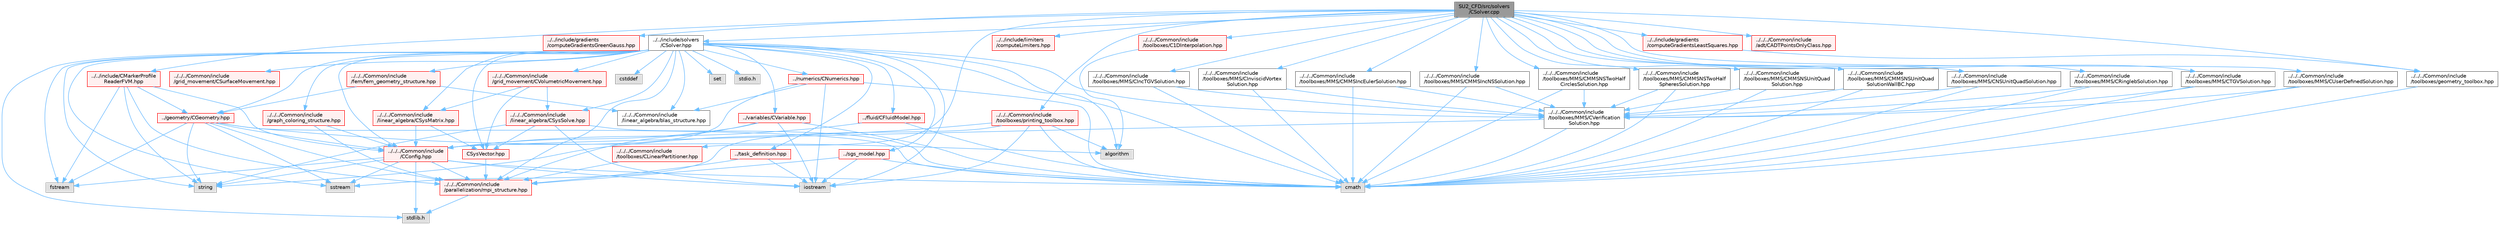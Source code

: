 digraph "SU2_CFD/src/solvers/CSolver.cpp"
{
 // LATEX_PDF_SIZE
  bgcolor="transparent";
  edge [fontname=Helvetica,fontsize=10,labelfontname=Helvetica,labelfontsize=10];
  node [fontname=Helvetica,fontsize=10,shape=box,height=0.2,width=0.4];
  Node1 [id="Node000001",label="SU2_CFD/src/solvers\l/CSolver.cpp",height=0.2,width=0.4,color="gray40", fillcolor="grey60", style="filled", fontcolor="black",tooltip="Main subroutines for CSolver class."];
  Node1 -> Node2 [id="edge1_Node000001_Node000002",color="steelblue1",style="solid",tooltip=" "];
  Node2 [id="Node000002",label="../../include/solvers\l/CSolver.hpp",height=0.2,width=0.4,color="grey40", fillcolor="white", style="filled",URL="$CSolver_8hpp.html",tooltip="Headers of the CSolver class which is inherited by all of the other solvers."];
  Node2 -> Node3 [id="edge2_Node000002_Node000003",color="steelblue1",style="solid",tooltip=" "];
  Node3 [id="Node000003",label="../../../Common/include\l/parallelization/mpi_structure.hpp",height=0.2,width=0.4,color="red", fillcolor="#FFF0F0", style="filled",URL="$mpi__structure_8hpp.html",tooltip="Headers of the mpi interface for generalized datatypes. The subroutines and functions are in the mpi_..."];
  Node3 -> Node4 [id="edge3_Node000003_Node000004",color="steelblue1",style="solid",tooltip=" "];
  Node4 [id="Node000004",label="stdlib.h",height=0.2,width=0.4,color="grey60", fillcolor="#E0E0E0", style="filled",tooltip=" "];
  Node2 -> Node16 [id="edge4_Node000002_Node000016",color="steelblue1",style="solid",tooltip=" "];
  Node16 [id="Node000016",label="cmath",height=0.2,width=0.4,color="grey60", fillcolor="#E0E0E0", style="filled",tooltip=" "];
  Node2 -> Node13 [id="edge5_Node000002_Node000013",color="steelblue1",style="solid",tooltip=" "];
  Node13 [id="Node000013",label="cstddef",height=0.2,width=0.4,color="grey60", fillcolor="#E0E0E0", style="filled",tooltip=" "];
  Node2 -> Node17 [id="edge6_Node000002_Node000017",color="steelblue1",style="solid",tooltip=" "];
  Node17 [id="Node000017",label="string",height=0.2,width=0.4,color="grey60", fillcolor="#E0E0E0", style="filled",tooltip=" "];
  Node2 -> Node18 [id="edge7_Node000002_Node000018",color="steelblue1",style="solid",tooltip=" "];
  Node18 [id="Node000018",label="fstream",height=0.2,width=0.4,color="grey60", fillcolor="#E0E0E0", style="filled",tooltip=" "];
  Node2 -> Node19 [id="edge8_Node000002_Node000019",color="steelblue1",style="solid",tooltip=" "];
  Node19 [id="Node000019",label="sstream",height=0.2,width=0.4,color="grey60", fillcolor="#E0E0E0", style="filled",tooltip=" "];
  Node2 -> Node20 [id="edge9_Node000002_Node000020",color="steelblue1",style="solid",tooltip=" "];
  Node20 [id="Node000020",label="algorithm",height=0.2,width=0.4,color="grey60", fillcolor="#E0E0E0", style="filled",tooltip=" "];
  Node2 -> Node6 [id="edge10_Node000002_Node000006",color="steelblue1",style="solid",tooltip=" "];
  Node6 [id="Node000006",label="iostream",height=0.2,width=0.4,color="grey60", fillcolor="#E0E0E0", style="filled",tooltip=" "];
  Node2 -> Node21 [id="edge11_Node000002_Node000021",color="steelblue1",style="solid",tooltip=" "];
  Node21 [id="Node000021",label="set",height=0.2,width=0.4,color="grey60", fillcolor="#E0E0E0", style="filled",tooltip=" "];
  Node2 -> Node4 [id="edge12_Node000002_Node000004",color="steelblue1",style="solid",tooltip=" "];
  Node2 -> Node22 [id="edge13_Node000002_Node000022",color="steelblue1",style="solid",tooltip=" "];
  Node22 [id="Node000022",label="stdio.h",height=0.2,width=0.4,color="grey60", fillcolor="#E0E0E0", style="filled",tooltip=" "];
  Node2 -> Node23 [id="edge14_Node000002_Node000023",color="steelblue1",style="solid",tooltip=" "];
  Node23 [id="Node000023",label="../fluid/CFluidModel.hpp",height=0.2,width=0.4,color="red", fillcolor="#FFF0F0", style="filled",URL="$CFluidModel_8hpp.html",tooltip="Defines the main fluid model class for thermophysical properties."];
  Node23 -> Node16 [id="edge15_Node000023_Node000016",color="steelblue1",style="solid",tooltip=" "];
  Node23 -> Node25 [id="edge16_Node000023_Node000025",color="steelblue1",style="solid",tooltip=" "];
  Node25 [id="Node000025",label="../../../Common/include\l/CConfig.hpp",height=0.2,width=0.4,color="red", fillcolor="#FFF0F0", style="filled",URL="$CConfig_8hpp.html",tooltip="All the information about the definition of the physical problem. The subroutines and functions are i..."];
  Node25 -> Node3 [id="edge17_Node000025_Node000003",color="steelblue1",style="solid",tooltip=" "];
  Node25 -> Node6 [id="edge18_Node000025_Node000006",color="steelblue1",style="solid",tooltip=" "];
  Node25 -> Node18 [id="edge19_Node000025_Node000018",color="steelblue1",style="solid",tooltip=" "];
  Node25 -> Node19 [id="edge20_Node000025_Node000019",color="steelblue1",style="solid",tooltip=" "];
  Node25 -> Node17 [id="edge21_Node000025_Node000017",color="steelblue1",style="solid",tooltip=" "];
  Node25 -> Node4 [id="edge22_Node000025_Node000004",color="steelblue1",style="solid",tooltip=" "];
  Node25 -> Node16 [id="edge23_Node000025_Node000016",color="steelblue1",style="solid",tooltip=" "];
  Node2 -> Node47 [id="edge24_Node000002_Node000047",color="steelblue1",style="solid",tooltip=" "];
  Node47 [id="Node000047",label="../task_definition.hpp",height=0.2,width=0.4,color="red", fillcolor="#FFF0F0", style="filled",URL="$task__definition_8hpp.html",tooltip="Header of the task definition class for the SU2 solvers."];
  Node47 -> Node3 [id="edge25_Node000047_Node000003",color="steelblue1",style="solid",tooltip=" "];
  Node47 -> Node6 [id="edge26_Node000047_Node000006",color="steelblue1",style="solid",tooltip=" "];
  Node2 -> Node49 [id="edge27_Node000002_Node000049",color="steelblue1",style="solid",tooltip=" "];
  Node49 [id="Node000049",label="../numerics/CNumerics.hpp",height=0.2,width=0.4,color="red", fillcolor="#FFF0F0", style="filled",URL="$CNumerics_8hpp.html",tooltip="Declaration of the base numerics class, the implementation is in the CNumerics.cpp file."];
  Node49 -> Node16 [id="edge28_Node000049_Node000016",color="steelblue1",style="solid",tooltip=" "];
  Node49 -> Node6 [id="edge29_Node000049_Node000006",color="steelblue1",style="solid",tooltip=" "];
  Node49 -> Node25 [id="edge30_Node000049_Node000025",color="steelblue1",style="solid",tooltip=" "];
  Node49 -> Node51 [id="edge31_Node000049_Node000051",color="steelblue1",style="solid",tooltip=" "];
  Node51 [id="Node000051",label="../../../Common/include\l/linear_algebra/blas_structure.hpp",height=0.2,width=0.4,color="grey40", fillcolor="white", style="filled",URL="$blas__structure_8hpp.html",tooltip="Include files and headers of the functions for matrix and vector operations, which are typically foun..."];
  Node2 -> Node52 [id="edge32_Node000002_Node000052",color="steelblue1",style="solid",tooltip=" "];
  Node52 [id="Node000052",label="../sgs_model.hpp",height=0.2,width=0.4,color="red", fillcolor="#FFF0F0", style="filled",URL="$sgs__model_8hpp.html",tooltip="Headers of the LES subgrid scale models of the SU2 solvers."];
  Node52 -> Node3 [id="edge33_Node000052_Node000003",color="steelblue1",style="solid",tooltip=" "];
  Node52 -> Node6 [id="edge34_Node000052_Node000006",color="steelblue1",style="solid",tooltip=" "];
  Node52 -> Node16 [id="edge35_Node000052_Node000016",color="steelblue1",style="solid",tooltip=" "];
  Node2 -> Node54 [id="edge36_Node000002_Node000054",color="steelblue1",style="solid",tooltip=" "];
  Node54 [id="Node000054",label="../../../Common/include\l/fem/fem_geometry_structure.hpp",height=0.2,width=0.4,color="red", fillcolor="#FFF0F0", style="filled",URL="$fem__geometry__structure_8hpp.html",tooltip="Headers of the main subroutines for creating the geometrical structure for the FEM solver...."];
  Node54 -> Node55 [id="edge37_Node000054_Node000055",color="steelblue1",style="solid",tooltip=" "];
  Node55 [id="Node000055",label="../geometry/CGeometry.hpp",height=0.2,width=0.4,color="red", fillcolor="#FFF0F0", style="filled",URL="$CGeometry_8hpp.html",tooltip="Headers of the main subroutines for creating the geometrical structure. The subroutines and functions..."];
  Node55 -> Node3 [id="edge38_Node000055_Node000003",color="steelblue1",style="solid",tooltip=" "];
  Node55 -> Node17 [id="edge39_Node000055_Node000017",color="steelblue1",style="solid",tooltip=" "];
  Node55 -> Node18 [id="edge40_Node000055_Node000018",color="steelblue1",style="solid",tooltip=" "];
  Node55 -> Node19 [id="edge41_Node000055_Node000019",color="steelblue1",style="solid",tooltip=" "];
  Node55 -> Node16 [id="edge42_Node000055_Node000016",color="steelblue1",style="solid",tooltip=" "];
  Node55 -> Node20 [id="edge43_Node000055_Node000020",color="steelblue1",style="solid",tooltip=" "];
  Node55 -> Node25 [id="edge44_Node000055_Node000025",color="steelblue1",style="solid",tooltip=" "];
  Node54 -> Node51 [id="edge45_Node000054_Node000051",color="steelblue1",style="solid",tooltip=" "];
  Node2 -> Node55 [id="edge46_Node000002_Node000055",color="steelblue1",style="solid",tooltip=" "];
  Node2 -> Node25 [id="edge47_Node000002_Node000025",color="steelblue1",style="solid",tooltip=" "];
  Node2 -> Node74 [id="edge48_Node000002_Node000074",color="steelblue1",style="solid",tooltip=" "];
  Node74 [id="Node000074",label="../../../Common/include\l/linear_algebra/CSysMatrix.hpp",height=0.2,width=0.4,color="red", fillcolor="#FFF0F0", style="filled",URL="$CSysMatrix_8hpp.html",tooltip="Declaration of the block-sparse matrix class. The implemtation is in CSysMatrix.cpp."];
  Node74 -> Node25 [id="edge49_Node000074_Node000025",color="steelblue1",style="solid",tooltip=" "];
  Node74 -> Node75 [id="edge50_Node000074_Node000075",color="steelblue1",style="solid",tooltip=" "];
  Node75 [id="Node000075",label="CSysVector.hpp",height=0.2,width=0.4,color="red", fillcolor="#FFF0F0", style="filled",URL="$CSysVector_8hpp.html",tooltip="Declararion and inlines of the vector class used in the solution of large, distributed,..."];
  Node75 -> Node3 [id="edge51_Node000075_Node000003",color="steelblue1",style="solid",tooltip=" "];
  Node2 -> Node75 [id="edge52_Node000002_Node000075",color="steelblue1",style="solid",tooltip=" "];
  Node2 -> Node78 [id="edge53_Node000002_Node000078",color="steelblue1",style="solid",tooltip=" "];
  Node78 [id="Node000078",label="../../../Common/include\l/linear_algebra/CSysSolve.hpp",height=0.2,width=0.4,color="red", fillcolor="#FFF0F0", style="filled",URL="$CSysSolve_8hpp.html",tooltip="Headers for the classes related to linear solvers (CG, FGMRES, etc) The subroutines and functions are..."];
  Node78 -> Node16 [id="edge54_Node000078_Node000016",color="steelblue1",style="solid",tooltip=" "];
  Node78 -> Node6 [id="edge55_Node000078_Node000006",color="steelblue1",style="solid",tooltip=" "];
  Node78 -> Node17 [id="edge56_Node000078_Node000017",color="steelblue1",style="solid",tooltip=" "];
  Node78 -> Node75 [id="edge57_Node000078_Node000075",color="steelblue1",style="solid",tooltip=" "];
  Node2 -> Node80 [id="edge58_Node000002_Node000080",color="steelblue1",style="solid",tooltip=" "];
  Node80 [id="Node000080",label="../../../Common/include\l/grid_movement/CSurfaceMovement.hpp",height=0.2,width=0.4,color="red", fillcolor="#FFF0F0", style="filled",URL="$CSurfaceMovement_8hpp.html",tooltip="Headers of the CSurfaceMovement class."];
  Node2 -> Node84 [id="edge59_Node000002_Node000084",color="steelblue1",style="solid",tooltip=" "];
  Node84 [id="Node000084",label="../../../Common/include\l/grid_movement/CVolumetricMovement.hpp",height=0.2,width=0.4,color="red", fillcolor="#FFF0F0", style="filled",URL="$CVolumetricMovement_8hpp.html",tooltip="Headers of the CVolumetricMovement class."];
  Node84 -> Node74 [id="edge60_Node000084_Node000074",color="steelblue1",style="solid",tooltip=" "];
  Node84 -> Node75 [id="edge61_Node000084_Node000075",color="steelblue1",style="solid",tooltip=" "];
  Node84 -> Node78 [id="edge62_Node000084_Node000078",color="steelblue1",style="solid",tooltip=" "];
  Node2 -> Node51 [id="edge63_Node000002_Node000051",color="steelblue1",style="solid",tooltip=" "];
  Node2 -> Node85 [id="edge64_Node000002_Node000085",color="steelblue1",style="solid",tooltip=" "];
  Node85 [id="Node000085",label="../../../Common/include\l/graph_coloring_structure.hpp",height=0.2,width=0.4,color="red", fillcolor="#FFF0F0", style="filled",URL="$graph__coloring__structure_8hpp.html",tooltip="Include files and headers of the functions to carry out a coloring of a given graph...."];
  Node85 -> Node3 [id="edge65_Node000085_Node000003",color="steelblue1",style="solid",tooltip=" "];
  Node85 -> Node25 [id="edge66_Node000085_Node000025",color="steelblue1",style="solid",tooltip=" "];
  Node2 -> Node86 [id="edge67_Node000002_Node000086",color="steelblue1",style="solid",tooltip=" "];
  Node86 [id="Node000086",label="../../../Common/include\l/toolboxes/MMS/CVerification\lSolution.hpp",height=0.2,width=0.4,color="grey40", fillcolor="white", style="filled",URL="$CVerificationSolution_8hpp.html",tooltip="Header file for the base class CVerificationSolution. The implementations are in the CVerificationSol..."];
  Node86 -> Node16 [id="edge68_Node000086_Node000016",color="steelblue1",style="solid",tooltip=" "];
  Node86 -> Node25 [id="edge69_Node000086_Node000025",color="steelblue1",style="solid",tooltip=" "];
  Node2 -> Node87 [id="edge70_Node000002_Node000087",color="steelblue1",style="solid",tooltip=" "];
  Node87 [id="Node000087",label="../variables/CVariable.hpp",height=0.2,width=0.4,color="red", fillcolor="#FFF0F0", style="filled",URL="$CVariable_8hpp.html",tooltip="Declaration and inlines of the parent class for defining problem variables, function definitions in f..."];
  Node87 -> Node3 [id="edge71_Node000087_Node000003",color="steelblue1",style="solid",tooltip=" "];
  Node87 -> Node16 [id="edge72_Node000087_Node000016",color="steelblue1",style="solid",tooltip=" "];
  Node87 -> Node6 [id="edge73_Node000087_Node000006",color="steelblue1",style="solid",tooltip=" "];
  Node87 -> Node25 [id="edge74_Node000087_Node000025",color="steelblue1",style="solid",tooltip=" "];
  Node1 -> Node88 [id="edge75_Node000001_Node000088",color="steelblue1",style="solid",tooltip=" "];
  Node88 [id="Node000088",label="../../include/gradients\l/computeGradientsGreenGauss.hpp",height=0.2,width=0.4,color="red", fillcolor="#FFF0F0", style="filled",URL="$computeGradientsGreenGauss_8hpp.html",tooltip="Generic implementation of Green-Gauss gradient computation."];
  Node1 -> Node89 [id="edge76_Node000001_Node000089",color="steelblue1",style="solid",tooltip=" "];
  Node89 [id="Node000089",label="../../include/gradients\l/computeGradientsLeastSquares.hpp",height=0.2,width=0.4,color="red", fillcolor="#FFF0F0", style="filled",URL="$computeGradientsLeastSquares_8hpp.html",tooltip="Generic implementation of Least-Squares gradient computation."];
  Node89 -> Node90 [id="edge77_Node000089_Node000090",color="steelblue1",style="solid",tooltip=" "];
  Node90 [id="Node000090",label="../../../Common/include\l/toolboxes/geometry_toolbox.hpp",height=0.2,width=0.4,color="grey40", fillcolor="white", style="filled",URL="$geometry__toolbox_8hpp.html",tooltip="Collection of common lightweight geometry-oriented methods."];
  Node90 -> Node16 [id="edge78_Node000090_Node000016",color="steelblue1",style="solid",tooltip=" "];
  Node1 -> Node91 [id="edge79_Node000001_Node000091",color="steelblue1",style="solid",tooltip=" "];
  Node91 [id="Node000091",label="../../include/limiters\l/computeLimiters.hpp",height=0.2,width=0.4,color="red", fillcolor="#FFF0F0", style="filled",URL="$computeLimiters_8hpp.html",tooltip="Compute limiters wrapper function."];
  Node1 -> Node94 [id="edge80_Node000001_Node000094",color="steelblue1",style="solid",tooltip=" "];
  Node94 [id="Node000094",label="../../../Common/include\l/toolboxes/MMS/CIncTGVSolution.hpp",height=0.2,width=0.4,color="grey40", fillcolor="white", style="filled",URL="$CIncTGVSolution_8hpp.html",tooltip="Header file for the class CIncTGVSolution. The implementations are in the CIncTGVSolution...."];
  Node94 -> Node16 [id="edge81_Node000094_Node000016",color="steelblue1",style="solid",tooltip=" "];
  Node94 -> Node86 [id="edge82_Node000094_Node000086",color="steelblue1",style="solid",tooltip=" "];
  Node1 -> Node95 [id="edge83_Node000001_Node000095",color="steelblue1",style="solid",tooltip=" "];
  Node95 [id="Node000095",label="../../../Common/include\l/toolboxes/MMS/CInviscidVortex\lSolution.hpp",height=0.2,width=0.4,color="grey40", fillcolor="white", style="filled",URL="$CInviscidVortexSolution_8hpp.html",tooltip="Header file for the class CInviscidVortexSolution. The implementations are in the CInviscidVortexSolu..."];
  Node95 -> Node16 [id="edge84_Node000095_Node000016",color="steelblue1",style="solid",tooltip=" "];
  Node95 -> Node86 [id="edge85_Node000095_Node000086",color="steelblue1",style="solid",tooltip=" "];
  Node1 -> Node96 [id="edge86_Node000001_Node000096",color="steelblue1",style="solid",tooltip=" "];
  Node96 [id="Node000096",label="../../../Common/include\l/toolboxes/MMS/CMMSIncEulerSolution.hpp",height=0.2,width=0.4,color="grey40", fillcolor="white", style="filled",URL="$CMMSIncEulerSolution_8hpp.html",tooltip="Header file for the class CMMSIncEulerSolution. The implementations are in the CMMSIncEulerSolution...."];
  Node96 -> Node16 [id="edge87_Node000096_Node000016",color="steelblue1",style="solid",tooltip=" "];
  Node96 -> Node86 [id="edge88_Node000096_Node000086",color="steelblue1",style="solid",tooltip=" "];
  Node1 -> Node97 [id="edge89_Node000001_Node000097",color="steelblue1",style="solid",tooltip=" "];
  Node97 [id="Node000097",label="../../../Common/include\l/toolboxes/MMS/CMMSIncNSSolution.hpp",height=0.2,width=0.4,color="grey40", fillcolor="white", style="filled",URL="$CMMSIncNSSolution_8hpp.html",tooltip="Header file for the class CMMSIncNSSolution. The implementations are in the CMMSIncNSSolution...."];
  Node97 -> Node16 [id="edge90_Node000097_Node000016",color="steelblue1",style="solid",tooltip=" "];
  Node97 -> Node86 [id="edge91_Node000097_Node000086",color="steelblue1",style="solid",tooltip=" "];
  Node1 -> Node98 [id="edge92_Node000001_Node000098",color="steelblue1",style="solid",tooltip=" "];
  Node98 [id="Node000098",label="../../../Common/include\l/toolboxes/MMS/CMMSNSTwoHalf\lCirclesSolution.hpp",height=0.2,width=0.4,color="grey40", fillcolor="white", style="filled",URL="$CMMSNSTwoHalfCirclesSolution_8hpp.html",tooltip="Header file for the class CMMSNSTwoHalfCirclesSolution. The implementations are in the CMMSNSTwoHalfC..."];
  Node98 -> Node16 [id="edge93_Node000098_Node000016",color="steelblue1",style="solid",tooltip=" "];
  Node98 -> Node86 [id="edge94_Node000098_Node000086",color="steelblue1",style="solid",tooltip=" "];
  Node1 -> Node99 [id="edge95_Node000001_Node000099",color="steelblue1",style="solid",tooltip=" "];
  Node99 [id="Node000099",label="../../../Common/include\l/toolboxes/MMS/CMMSNSTwoHalf\lSpheresSolution.hpp",height=0.2,width=0.4,color="grey40", fillcolor="white", style="filled",URL="$CMMSNSTwoHalfSpheresSolution_8hpp.html",tooltip="Header file for the class CMMSNSTwoHalfSpheresSolution. The implementations are in the CMMSNSTwoHalfS..."];
  Node99 -> Node16 [id="edge96_Node000099_Node000016",color="steelblue1",style="solid",tooltip=" "];
  Node99 -> Node86 [id="edge97_Node000099_Node000086",color="steelblue1",style="solid",tooltip=" "];
  Node1 -> Node100 [id="edge98_Node000001_Node000100",color="steelblue1",style="solid",tooltip=" "];
  Node100 [id="Node000100",label="../../../Common/include\l/toolboxes/MMS/CMMSNSUnitQuad\lSolution.hpp",height=0.2,width=0.4,color="grey40", fillcolor="white", style="filled",URL="$CMMSNSUnitQuadSolution_8hpp.html",tooltip="Header file for the class CMMSNSUnitQuadSolution. The implementations are in the CMMSNSUnitQuadSoluti..."];
  Node100 -> Node16 [id="edge99_Node000100_Node000016",color="steelblue1",style="solid",tooltip=" "];
  Node100 -> Node86 [id="edge100_Node000100_Node000086",color="steelblue1",style="solid",tooltip=" "];
  Node1 -> Node101 [id="edge101_Node000001_Node000101",color="steelblue1",style="solid",tooltip=" "];
  Node101 [id="Node000101",label="../../../Common/include\l/toolboxes/MMS/CMMSNSUnitQuad\lSolutionWallBC.hpp",height=0.2,width=0.4,color="grey40", fillcolor="white", style="filled",URL="$CMMSNSUnitQuadSolutionWallBC_8hpp.html",tooltip="Header file for the class CMMSNSUnitQuadSolutionWallBC. The implementations are in the CMMSNSUnitQuad..."];
  Node101 -> Node16 [id="edge102_Node000101_Node000016",color="steelblue1",style="solid",tooltip=" "];
  Node101 -> Node86 [id="edge103_Node000101_Node000086",color="steelblue1",style="solid",tooltip=" "];
  Node1 -> Node102 [id="edge104_Node000001_Node000102",color="steelblue1",style="solid",tooltip=" "];
  Node102 [id="Node000102",label="../../../Common/include\l/toolboxes/MMS/CNSUnitQuadSolution.hpp",height=0.2,width=0.4,color="grey40", fillcolor="white", style="filled",URL="$CNSUnitQuadSolution_8hpp.html",tooltip="Header file for the class CNSUnitQuadSolution.hpp. The implementations are in the CNSUnitQuadSolution..."];
  Node102 -> Node16 [id="edge105_Node000102_Node000016",color="steelblue1",style="solid",tooltip=" "];
  Node102 -> Node86 [id="edge106_Node000102_Node000086",color="steelblue1",style="solid",tooltip=" "];
  Node1 -> Node103 [id="edge107_Node000001_Node000103",color="steelblue1",style="solid",tooltip=" "];
  Node103 [id="Node000103",label="../../../Common/include\l/toolboxes/MMS/CRinglebSolution.hpp",height=0.2,width=0.4,color="grey40", fillcolor="white", style="filled",URL="$CRinglebSolution_8hpp.html",tooltip="Header file for the class CRinglebSolution.hpp. The implementations are in the CRinglebSolution...."];
  Node103 -> Node16 [id="edge108_Node000103_Node000016",color="steelblue1",style="solid",tooltip=" "];
  Node103 -> Node86 [id="edge109_Node000103_Node000086",color="steelblue1",style="solid",tooltip=" "];
  Node1 -> Node104 [id="edge110_Node000001_Node000104",color="steelblue1",style="solid",tooltip=" "];
  Node104 [id="Node000104",label="../../../Common/include\l/toolboxes/MMS/CTGVSolution.hpp",height=0.2,width=0.4,color="grey40", fillcolor="white", style="filled",URL="$CTGVSolution_8hpp.html",tooltip="Header file for the class CTGVSolution. The implementations are in the CTGVSolution...."];
  Node104 -> Node16 [id="edge111_Node000104_Node000016",color="steelblue1",style="solid",tooltip=" "];
  Node104 -> Node86 [id="edge112_Node000104_Node000086",color="steelblue1",style="solid",tooltip=" "];
  Node1 -> Node105 [id="edge113_Node000001_Node000105",color="steelblue1",style="solid",tooltip=" "];
  Node105 [id="Node000105",label="../../../Common/include\l/toolboxes/MMS/CUserDefinedSolution.hpp",height=0.2,width=0.4,color="grey40", fillcolor="white", style="filled",URL="$CUserDefinedSolution_8hpp.html",tooltip="Header file for the class CUserDefinedSolution. The implementations are in the CUserDefinedSolution...."];
  Node105 -> Node16 [id="edge114_Node000105_Node000016",color="steelblue1",style="solid",tooltip=" "];
  Node105 -> Node86 [id="edge115_Node000105_Node000086",color="steelblue1",style="solid",tooltip=" "];
  Node1 -> Node106 [id="edge116_Node000001_Node000106",color="steelblue1",style="solid",tooltip=" "];
  Node106 [id="Node000106",label="../../../Common/include\l/toolboxes/printing_toolbox.hpp",height=0.2,width=0.4,color="red", fillcolor="#FFF0F0", style="filled",URL="$printing__toolbox_8hpp.html",tooltip="Header file for the printing toolbox."];
  Node106 -> Node6 [id="edge117_Node000106_Node000006",color="steelblue1",style="solid",tooltip=" "];
  Node106 -> Node17 [id="edge118_Node000106_Node000017",color="steelblue1",style="solid",tooltip=" "];
  Node106 -> Node19 [id="edge119_Node000106_Node000019",color="steelblue1",style="solid",tooltip=" "];
  Node106 -> Node16 [id="edge120_Node000106_Node000016",color="steelblue1",style="solid",tooltip=" "];
  Node106 -> Node20 [id="edge121_Node000106_Node000020",color="steelblue1",style="solid",tooltip=" "];
  Node1 -> Node107 [id="edge122_Node000001_Node000107",color="steelblue1",style="solid",tooltip=" "];
  Node107 [id="Node000107",label="../../../Common/include\l/toolboxes/C1DInterpolation.hpp",height=0.2,width=0.4,color="red", fillcolor="#FFF0F0", style="filled",URL="$C1DInterpolation_8hpp.html",tooltip="Classes for 1D interpolation."];
  Node107 -> Node20 [id="edge123_Node000107_Node000020",color="steelblue1",style="solid",tooltip=" "];
  Node1 -> Node90 [id="edge124_Node000001_Node000090",color="steelblue1",style="solid",tooltip=" "];
  Node1 -> Node108 [id="edge125_Node000001_Node000108",color="steelblue1",style="solid",tooltip=" "];
  Node108 [id="Node000108",label="../../../Common/include\l/toolboxes/CLinearPartitioner.hpp",height=0.2,width=0.4,color="red", fillcolor="#FFF0F0", style="filled",URL="$CLinearPartitioner_8hpp.html",tooltip="Header file for the class CLinearPartitioner. The implementations are in the CLinearPartitioner...."];
  Node108 -> Node3 [id="edge126_Node000108_Node000003",color="steelblue1",style="solid",tooltip=" "];
  Node1 -> Node109 [id="edge127_Node000001_Node000109",color="steelblue1",style="solid",tooltip=" "];
  Node109 [id="Node000109",label="../../../Common/include\l/adt/CADTPointsOnlyClass.hpp",height=0.2,width=0.4,color="red", fillcolor="#FFF0F0", style="filled",URL="$CADTPointsOnlyClass_8hpp.html",tooltip="Class for storing an ADT of only points in an arbitrary number of dimensions."];
  Node1 -> Node110 [id="edge128_Node000001_Node000110",color="steelblue1",style="solid",tooltip=" "];
  Node110 [id="Node000110",label="../../include/CMarkerProfile\lReaderFVM.hpp",height=0.2,width=0.4,color="red", fillcolor="#FFF0F0", style="filled",URL="$CMarkerProfileReaderFVM_8hpp.html",tooltip="Header file for the class CMarkerProfileReaderFVM. The implementations are in the CMarkerProfileReade..."];
  Node110 -> Node18 [id="edge129_Node000110_Node000018",color="steelblue1",style="solid",tooltip=" "];
  Node110 -> Node17 [id="edge130_Node000110_Node000017",color="steelblue1",style="solid",tooltip=" "];
  Node110 -> Node3 [id="edge131_Node000110_Node000003",color="steelblue1",style="solid",tooltip=" "];
  Node110 -> Node25 [id="edge132_Node000110_Node000025",color="steelblue1",style="solid",tooltip=" "];
  Node110 -> Node55 [id="edge133_Node000110_Node000055",color="steelblue1",style="solid",tooltip=" "];
}
